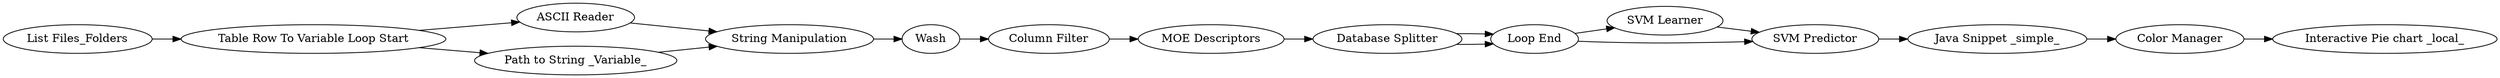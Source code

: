 digraph {
	1 [label="List Files_Folders"]
	3 [label="Table Row To Variable Loop Start"]
	4 [label="ASCII Reader"]
	5 [label="Path to String _Variable_"]
	7 [label="String Manipulation"]
	8 [label=Wash]
	9 [label="Column Filter"]
	10 [label="MOE Descriptors"]
	11 [label="Database Splitter"]
	12 [label="Loop End"]
	13 [label="SVM Learner"]
	14 [label="SVM Predictor"]
	15 [label="Java Snippet _simple_"]
	16 [label="Color Manager"]
	17 [label="Interactive Pie chart _local_"]
	1 -> 3
	3 -> 5
	3 -> 4
	4 -> 7
	5 -> 7
	7 -> 8
	8 -> 9
	9 -> 10
	10 -> 11
	11 -> 12
	11 -> 12
	12 -> 13
	12 -> 14
	13 -> 14
	14 -> 15
	15 -> 16
	16 -> 17
	rankdir=LR
}
